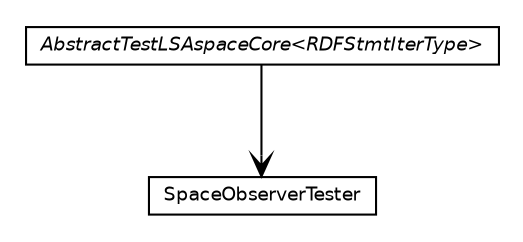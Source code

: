 #!/usr/local/bin/dot
#
# Class diagram 
# Generated by UmlGraph version 4.4 (http://www.spinellis.gr/sw/umlgraph)
#

digraph G {
	edge [fontname="Helvetica",fontsize=10,labelfontname="Helvetica",labelfontsize=10];
	node [fontname="Helvetica",fontsize=10,shape=plaintext];
	// it.apice.sapere.space.AbstractTestLSAspaceCore<RDFStmtIterType>
	c6026 [label=<<table border="0" cellborder="1" cellspacing="0" cellpadding="2" port="p" href="./AbstractTestLSAspaceCore.html">
		<tr><td><table border="0" cellspacing="0" cellpadding="1">
			<tr><td><font face="Helvetica-Oblique"> AbstractTestLSAspaceCore&lt;RDFStmtIterType&gt; </font></td></tr>
		</table></td></tr>
		</table>>, fontname="Helvetica", fontcolor="black", fontsize=9.0];
	// it.apice.sapere.space.AbstractTestLSAspaceCore<RDFStmtIterType> NAVASSOC it.apice.sapere.space.AbstractTestLSAspaceCore.SpaceObserverTester
	c6026:p -> c6168:p [taillabel="", label="", headlabel="", fontname="Helvetica", fontcolor="black", fontsize=10.0, color="black", arrowhead=open];
	// it.apice.sapere.space.AbstractTestLSAspaceCore.SpaceObserverTester
	c6168 [label=<<table border="0" cellborder="1" cellspacing="0" cellpadding="2" port="p" href="http://java.sun.com/j2se/1.4.2/docs/api/it/apice/sapere/space/AbstractTestLSAspaceCore/SpaceObserverTester.html">
		<tr><td><table border="0" cellspacing="0" cellpadding="1">
			<tr><td> SpaceObserverTester </td></tr>
		</table></td></tr>
		</table>>, fontname="Helvetica", fontcolor="black", fontsize=9.0];
}

